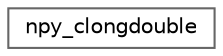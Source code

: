 digraph "Graphical Class Hierarchy"
{
 // LATEX_PDF_SIZE
  bgcolor="transparent";
  edge [fontname=Helvetica,fontsize=10,labelfontname=Helvetica,labelfontsize=10];
  node [fontname=Helvetica,fontsize=10,shape=box,height=0.2,width=0.4];
  rankdir="LR";
  Node0 [id="Node000000",label="npy_clongdouble",height=0.2,width=0.4,color="grey40", fillcolor="white", style="filled",URL="$d7/db8/structnpy__clongdouble.html",tooltip=" "];
}
